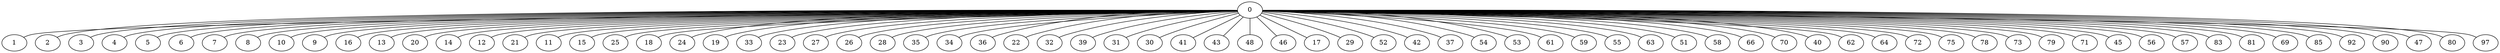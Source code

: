 graph G {
  0 -- 1;
  0 -- 2;
  0 -- 3;
  0 -- 4;
  0 -- 5;
  0 -- 6;
  0 -- 7;
  0 -- 8;
  0 -- 10;
  0 -- 9;
  0 -- 16;
  0 -- 13;
  0 -- 20;
  0 -- 14;
  0 -- 12;
  0 -- 21;
  0 -- 11;
  0 -- 15;
  0 -- 25;
  0 -- 18;
  0 -- 24;
  0 -- 19;
  0 -- 33;
  0 -- 23;
  0 -- 27;
  0 -- 26;
  0 -- 28;
  0 -- 35;
  0 -- 34;
  0 -- 36;
  0 -- 22;
  0 -- 32;
  0 -- 39;
  0 -- 31;
  0 -- 30;
  0 -- 41;
  0 -- 43;
  0 -- 48;
  0 -- 46;
  0 -- 17;
  0 -- 29;
  0 -- 52;
  0 -- 42;
  0 -- 37;
  0 -- 54;
  0 -- 53;
  0 -- 61;
  0 -- 59;
  0 -- 55;
  0 -- 63;
  0 -- 51;
  0 -- 58;
  0 -- 66;
  0 -- 70;
  0 -- 40;
  0 -- 62;
  0 -- 64;
  0 -- 72;
  0 -- 75;
  0 -- 78;
  0 -- 73;
  0 -- 79;
  0 -- 71;
  0 -- 45;
  0 -- 56;
  0 -- 57;
  0 -- 83;
  0 -- 81;
  0 -- 69;
  0 -- 85;
  0 -- 92;
  0 -- 90;
  0 -- 47;
  0 -- 80;
  0 -- 97;
}